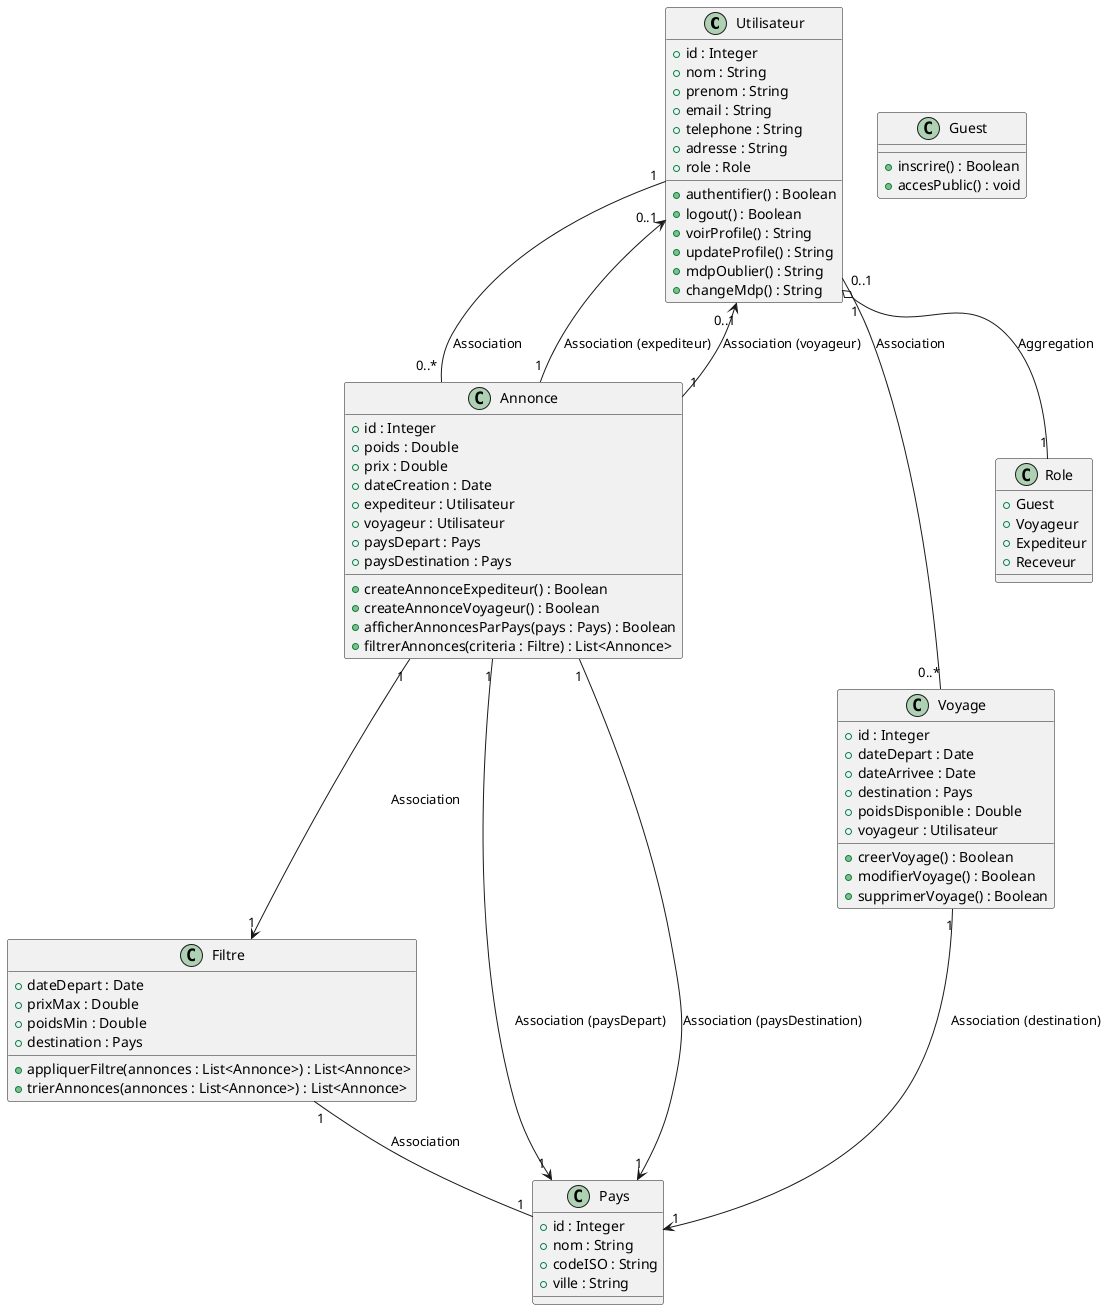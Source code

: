 @startuml
!define Relationship_Association -[hidden]->

class Utilisateur {
    +id : Integer
    +nom : String
    +prenom : String
    +email : String
    +telephone : String
    +adresse : String
    +role : Role
    +authentifier() : Boolean
    +logout() : Boolean
    +voirProfile() : String
    +updateProfile() : String
    +mdpOublier() : String
    +changeMdp() : String
}

class Annonce {
    +id : Integer
    +poids : Double
    +prix : Double
    +dateCreation : Date
    +expediteur : Utilisateur
    +voyageur : Utilisateur
    +paysDepart : Pays
    +paysDestination : Pays
    +createAnnonceExpediteur() : Boolean
    +createAnnonceVoyageur() : Boolean
    +afficherAnnoncesParPays(pays : Pays) : Boolean
    +filtrerAnnonces(criteria : Filtre) : List<Annonce>
}

class Voyage {
    +id : Integer
    +dateDepart : Date
    +dateArrivee : Date
    +destination : Pays
    +poidsDisponible : Double
    +voyageur : Utilisateur
    +creerVoyage() : Boolean
    +modifierVoyage() : Boolean
    +supprimerVoyage() : Boolean
}

class Filtre {
    +dateDepart : Date
    +prixMax : Double
    +poidsMin : Double
    +destination : Pays
    +appliquerFiltre(annonces : List<Annonce>) : List<Annonce>
    +trierAnnonces(annonces : List<Annonce>) : List<Annonce>
}

class Pays {
    +id : Integer
    +nom : String
    +codeISO : String
    +ville : String
}

class Role {
    +Guest
    +Voyageur
    +Expediteur
    +Receveur
}

class Guest {
    +inscrire() : Boolean
    +accesPublic() : void
}

Utilisateur "1" o-- "1" Role : Aggregation
Utilisateur "1" -- "0..*" Annonce : Association
Annonce "1" --> "1" Pays : Association (paysDepart)
Annonce "1" --> "1" Pays : Association (paysDestination)
Annonce "1" --> "0..1" Utilisateur : Association (expediteur)
Annonce "1" --> "0..1" Utilisateur : Association (voyageur)
Annonce "1" --> "1" Filtre : Association
Utilisateur "0..1" -- "0..*" Voyage : Association
Voyage "1" --> "1" Pays : Association (destination)
Filtre "1" -- "1" Pays : Association

@enduml
